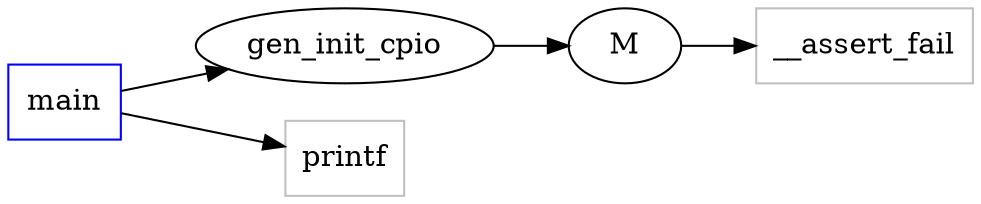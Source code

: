 digraph functioncalls {
rankdir=LR;

main [shape="box", color=blue];
__assert_fail [shape="box", color=grey];
M -> __assert_fail;
gen_init_cpio -> M;
main -> gen_init_cpio;
printf [shape="box", color=grey];
main -> printf;
}
